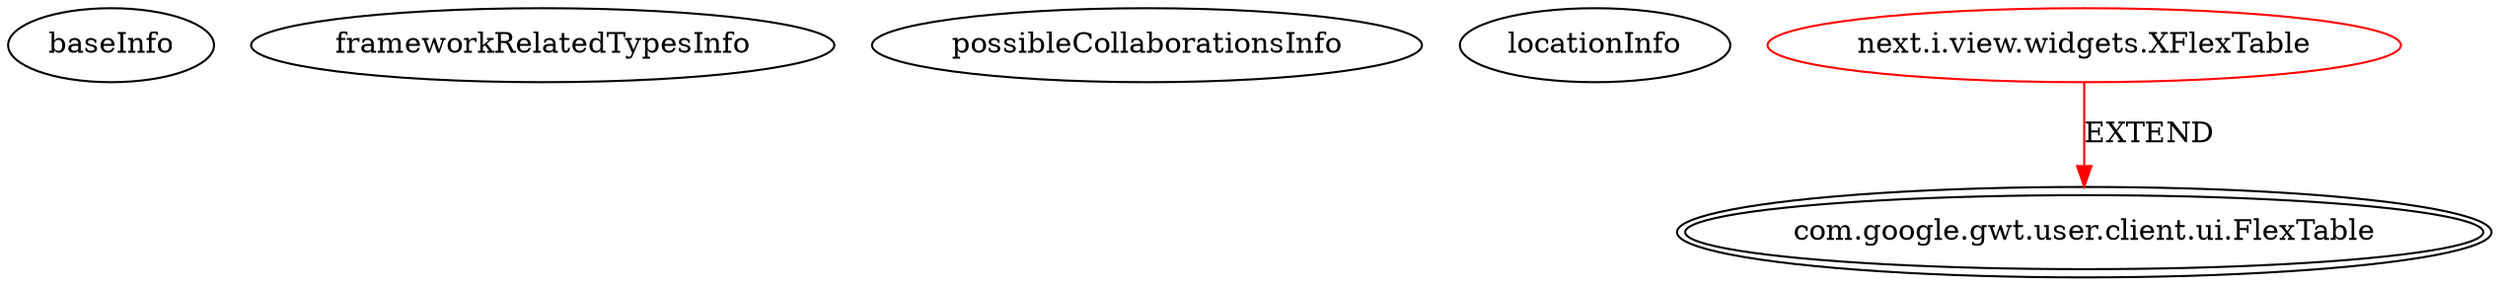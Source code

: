 digraph {
baseInfo[graphId=4216,category="extension_graph",isAnonymous=false,possibleRelation=false]
frameworkRelatedTypesInfo[0="com.google.gwt.user.client.ui.FlexTable"]
possibleCollaborationsInfo[]
locationInfo[projectName="nextinterfaces-next",filePath="/nextinterfaces-next/next-master/src/next/i/view/widgets/XFlexTable.java",contextSignature="XFlexTable",graphId="4216"]
0[label="next.i.view.widgets.XFlexTable",vertexType="ROOT_CLIENT_CLASS_DECLARATION",isFrameworkType=false,color=red]
1[label="com.google.gwt.user.client.ui.FlexTable",vertexType="FRAMEWORK_CLASS_TYPE",isFrameworkType=true,peripheries=2]
0->1[label="EXTEND",color=red]
}
